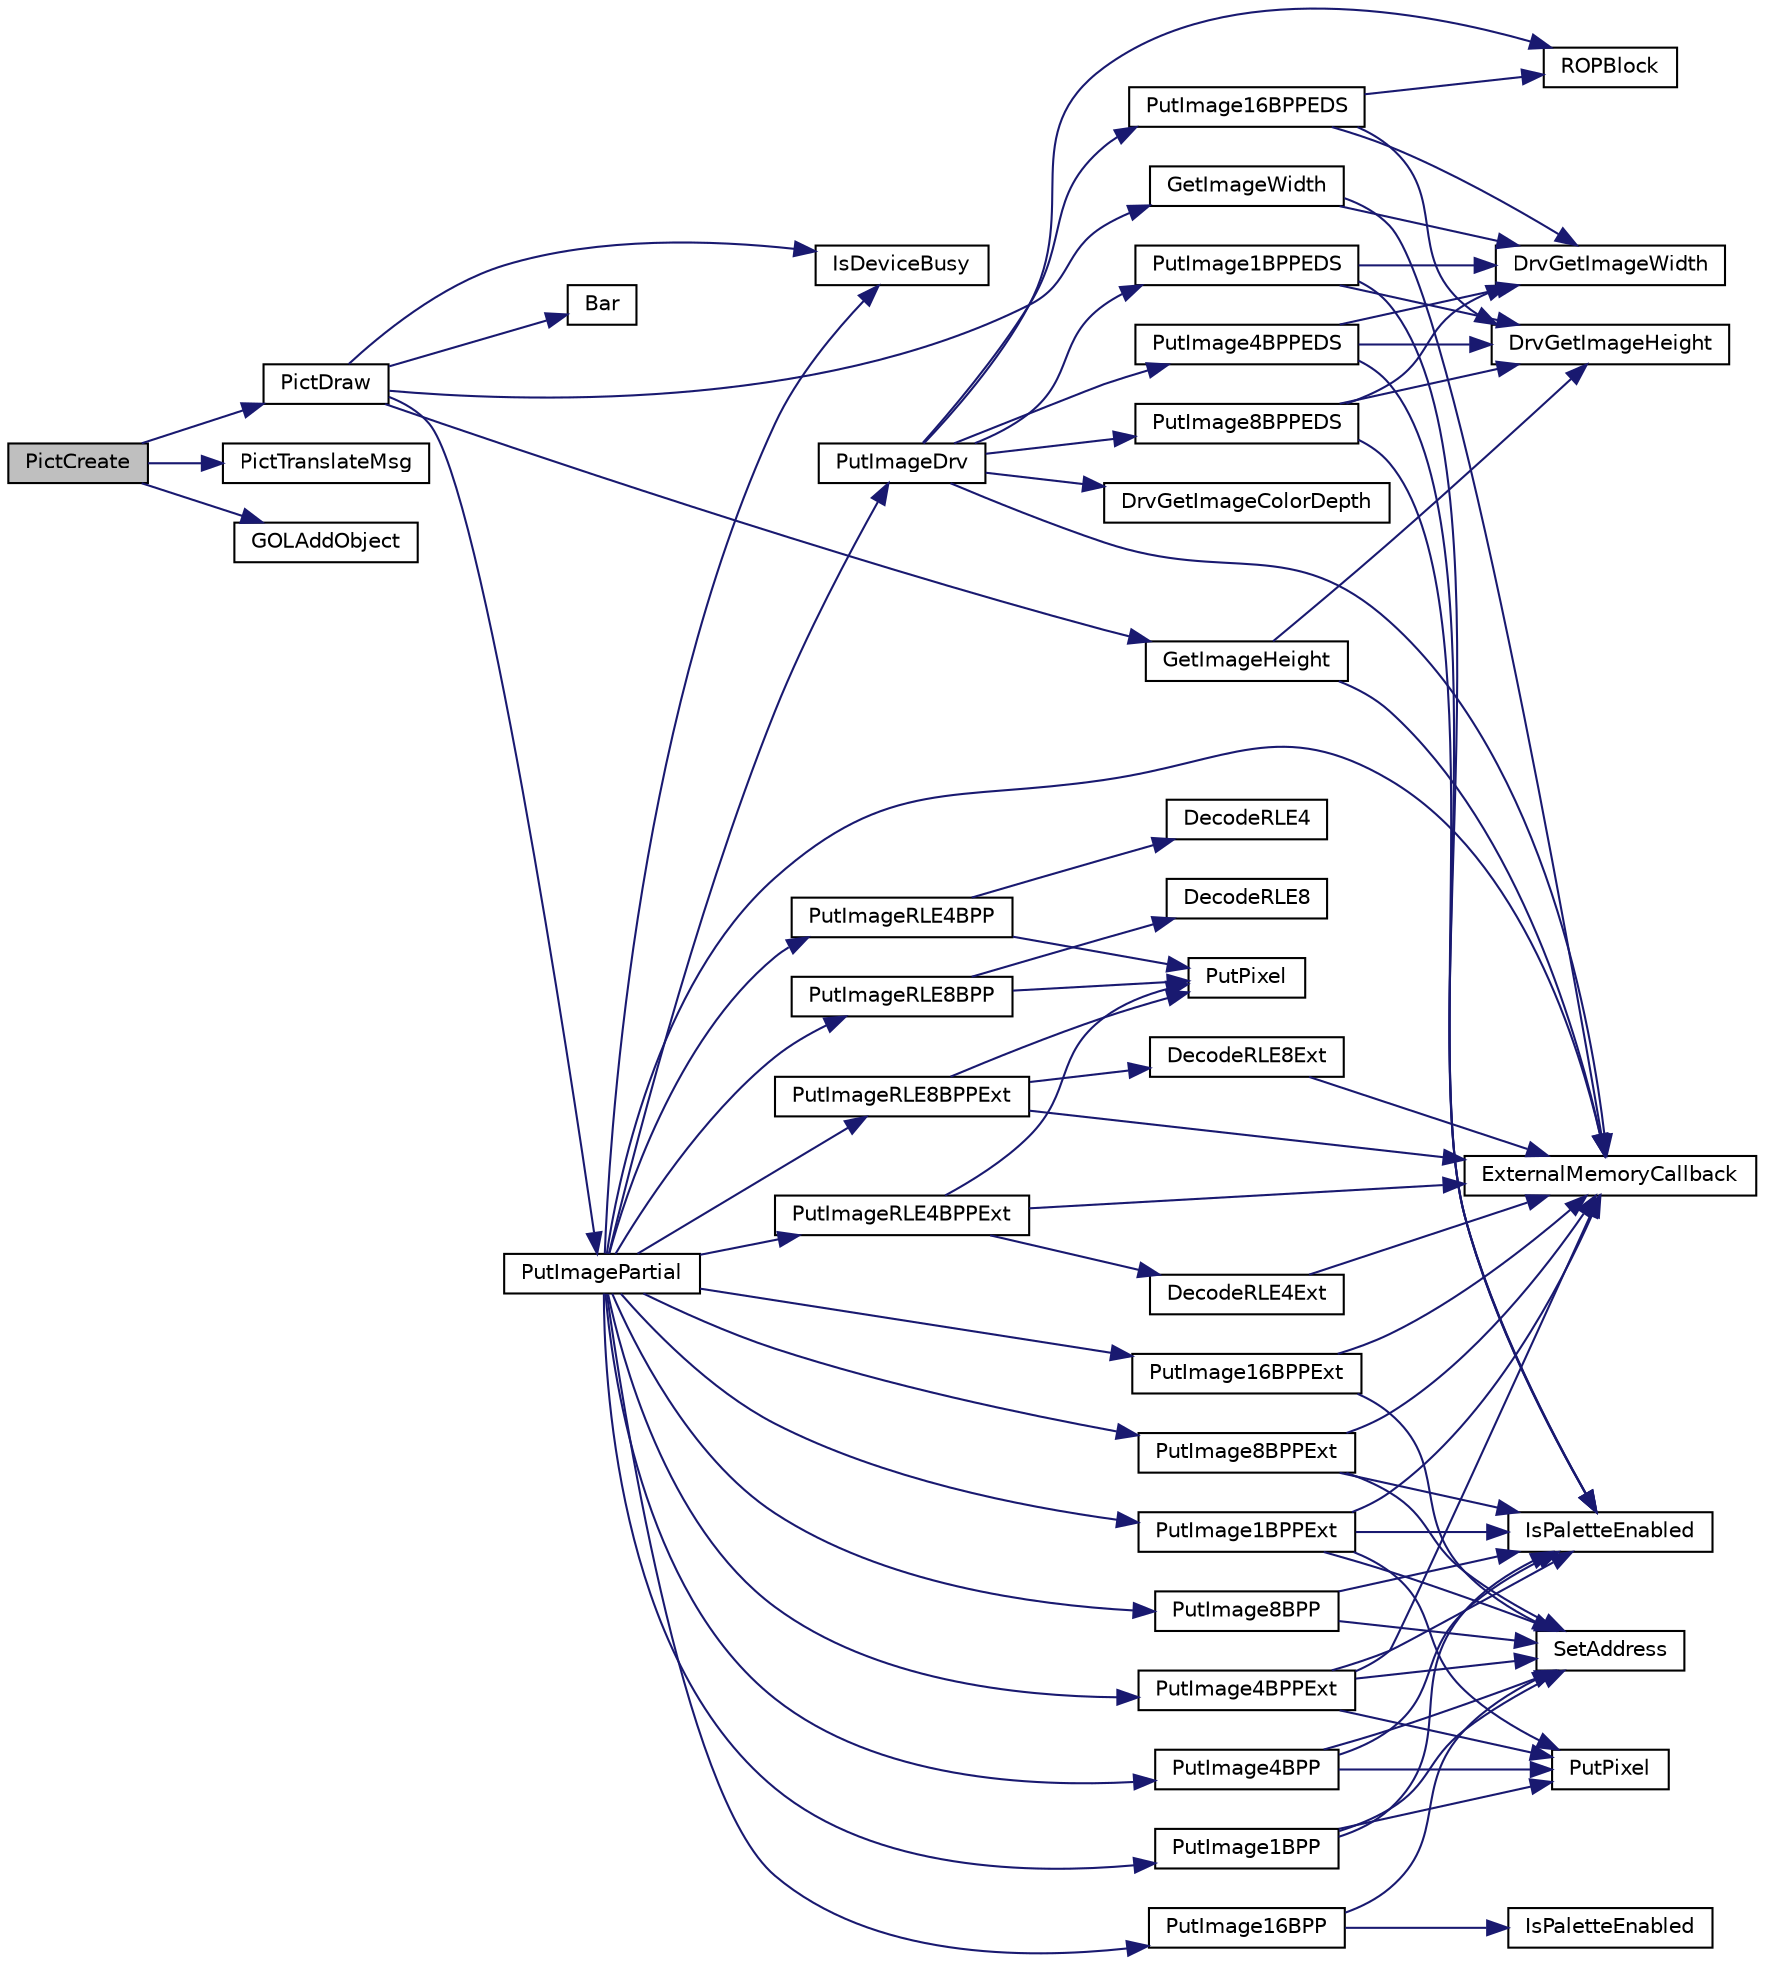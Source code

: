 digraph "PictCreate"
{
  edge [fontname="Helvetica",fontsize="10",labelfontname="Helvetica",labelfontsize="10"];
  node [fontname="Helvetica",fontsize="10",shape=record];
  rankdir="LR";
  Node1 [label="PictCreate",height=0.2,width=0.4,color="black", fillcolor="grey75", style="filled", fontcolor="black"];
  Node1 -> Node2 [color="midnightblue",fontsize="10",style="solid"];
  Node2 [label="PictDraw",height=0.2,width=0.4,color="black", fillcolor="white", style="filled",URL="$_picture_8c.html#a317a09c3c5d88b43a8473d9f3cd29475"];
  Node2 -> Node3 [color="midnightblue",fontsize="10",style="solid"];
  Node3 [label="IsDeviceBusy",height=0.2,width=0.4,color="black", fillcolor="white", style="filled",URL="$drv_t_f_t001_8c.html#a0ff44afc8539dc2bfe7acc1fce987b5a"];
  Node2 -> Node4 [color="midnightblue",fontsize="10",style="solid"];
  Node4 [label="Bar",height=0.2,width=0.4,color="black", fillcolor="white", style="filled",URL="$drv_t_f_t001_8c.html#a1127c70a0c39d3340abc25a4bd159c90"];
  Node2 -> Node5 [color="midnightblue",fontsize="10",style="solid"];
  Node5 [label="GetImageWidth",height=0.2,width=0.4,color="black", fillcolor="white", style="filled",URL="$mchp_gfx_drv_8c.html#a9d6b711f608c6280dbf3db965bf53f81"];
  Node5 -> Node6 [color="midnightblue",fontsize="10",style="solid"];
  Node6 [label="DrvGetImageWidth",height=0.2,width=0.4,color="black", fillcolor="white", style="filled",URL="$mchp_gfx_drv_8c.html#a05ead627e39e37639c948aeb1b0055e2"];
  Node5 -> Node7 [color="midnightblue",fontsize="10",style="solid"];
  Node7 [label="ExternalMemoryCallback",height=0.2,width=0.4,color="black", fillcolor="white", style="filled",URL="$_primitive_8h.html#ae99cb247f7820909774ce7f4d345fc55"];
  Node2 -> Node8 [color="midnightblue",fontsize="10",style="solid"];
  Node8 [label="GetImageHeight",height=0.2,width=0.4,color="black", fillcolor="white", style="filled",URL="$mchp_gfx_drv_8c.html#a735808e61dbe820f1d2cea86e0201b1c"];
  Node8 -> Node9 [color="midnightblue",fontsize="10",style="solid"];
  Node9 [label="DrvGetImageHeight",height=0.2,width=0.4,color="black", fillcolor="white", style="filled",URL="$mchp_gfx_drv_8c.html#a196ad1219f94614d21e8f7c20dfa9d54"];
  Node8 -> Node7 [color="midnightblue",fontsize="10",style="solid"];
  Node2 -> Node10 [color="midnightblue",fontsize="10",style="solid"];
  Node10 [label="PutImagePartial",height=0.2,width=0.4,color="black", fillcolor="white", style="filled",URL="$_primitive_8c.html#a6a90a4795b51e461d8efed81a7f98874"];
  Node10 -> Node3 [color="midnightblue",fontsize="10",style="solid"];
  Node10 -> Node11 [color="midnightblue",fontsize="10",style="solid"];
  Node11 [label="PutImageRLE4BPP",height=0.2,width=0.4,color="black", fillcolor="white", style="filled",URL="$_primitive_8c.html#a63a90474134e5c0f2848e00cf39ef574"];
  Node11 -> Node12 [color="midnightblue",fontsize="10",style="solid"];
  Node12 [label="DecodeRLE4",height=0.2,width=0.4,color="black", fillcolor="white", style="filled",URL="$_primitive_8c.html#a848d463f43e397ba75b9f8c5a1273da6"];
  Node11 -> Node13 [color="midnightblue",fontsize="10",style="solid"];
  Node13 [label="PutPixel",height=0.2,width=0.4,color="black", fillcolor="white", style="filled",URL="$_custom_display_driver_8c.html#a6cfa4c1d70b95212032ceea31f84406b"];
  Node10 -> Node14 [color="midnightblue",fontsize="10",style="solid"];
  Node14 [label="PutImageRLE8BPP",height=0.2,width=0.4,color="black", fillcolor="white", style="filled",URL="$_primitive_8c.html#a6af05a3ba8686a4530ba7248c0d6ce9f"];
  Node14 -> Node15 [color="midnightblue",fontsize="10",style="solid"];
  Node15 [label="DecodeRLE8",height=0.2,width=0.4,color="black", fillcolor="white", style="filled",URL="$_primitive_8c.html#acfe74d296794ccb5f0645944749cc581"];
  Node14 -> Node13 [color="midnightblue",fontsize="10",style="solid"];
  Node10 -> Node7 [color="midnightblue",fontsize="10",style="solid"];
  Node10 -> Node16 [color="midnightblue",fontsize="10",style="solid"];
  Node16 [label="PutImageRLE4BPPExt",height=0.2,width=0.4,color="black", fillcolor="white", style="filled",URL="$_primitive_8c.html#a7ca7a3f4f871178447c2d8f96bcec1f8"];
  Node16 -> Node7 [color="midnightblue",fontsize="10",style="solid"];
  Node16 -> Node17 [color="midnightblue",fontsize="10",style="solid"];
  Node17 [label="DecodeRLE4Ext",height=0.2,width=0.4,color="black", fillcolor="white", style="filled",URL="$_primitive_8c.html#a6f2622af424b3584230912fb0057cd19"];
  Node17 -> Node7 [color="midnightblue",fontsize="10",style="solid"];
  Node16 -> Node13 [color="midnightblue",fontsize="10",style="solid"];
  Node10 -> Node18 [color="midnightblue",fontsize="10",style="solid"];
  Node18 [label="PutImageRLE8BPPExt",height=0.2,width=0.4,color="black", fillcolor="white", style="filled",URL="$_primitive_8c.html#a42b04fbbc86862504eabe7f61aae37c5"];
  Node18 -> Node7 [color="midnightblue",fontsize="10",style="solid"];
  Node18 -> Node19 [color="midnightblue",fontsize="10",style="solid"];
  Node19 [label="DecodeRLE8Ext",height=0.2,width=0.4,color="black", fillcolor="white", style="filled",URL="$_primitive_8c.html#a422405083825a69dcffd13790bb016ca"];
  Node19 -> Node7 [color="midnightblue",fontsize="10",style="solid"];
  Node18 -> Node13 [color="midnightblue",fontsize="10",style="solid"];
  Node10 -> Node20 [color="midnightblue",fontsize="10",style="solid"];
  Node20 [label="PutImage1BPP",height=0.2,width=0.4,color="black", fillcolor="white", style="filled",URL="$_primitive_8c.html#a1717b4c69ac3827f414a7d0486a7e655"];
  Node20 -> Node21 [color="midnightblue",fontsize="10",style="solid"];
  Node21 [label="SetAddress",height=0.2,width=0.4,color="black", fillcolor="white", style="filled",URL="$drv_t_f_t002_8c.html#a9281d5cad6aa52650d4eba766210719d"];
  Node20 -> Node22 [color="midnightblue",fontsize="10",style="solid"];
  Node22 [label="IsPaletteEnabled",height=0.2,width=0.4,color="black", fillcolor="white", style="filled",URL="$mchp_gfx_drv_8c.html#a9c8f2ffee9f5da7b256c9d504b9524f3"];
  Node20 -> Node23 [color="midnightblue",fontsize="10",style="solid"];
  Node23 [label="PutPixel",height=0.2,width=0.4,color="black", fillcolor="white", style="filled",URL="$_u_c1610_8c.html#a6cfa4c1d70b95212032ceea31f84406b"];
  Node10 -> Node24 [color="midnightblue",fontsize="10",style="solid"];
  Node24 [label="PutImage4BPP",height=0.2,width=0.4,color="black", fillcolor="white", style="filled",URL="$_primitive_8c.html#a099026458e3911ba6beb08545ddcdfa9"];
  Node24 -> Node21 [color="midnightblue",fontsize="10",style="solid"];
  Node24 -> Node22 [color="midnightblue",fontsize="10",style="solid"];
  Node24 -> Node23 [color="midnightblue",fontsize="10",style="solid"];
  Node10 -> Node25 [color="midnightblue",fontsize="10",style="solid"];
  Node25 [label="PutImage8BPP",height=0.2,width=0.4,color="black", fillcolor="white", style="filled",URL="$_primitive_8c.html#a1715a28b2e6e02f0baf179dec184f0c8"];
  Node25 -> Node21 [color="midnightblue",fontsize="10",style="solid"];
  Node25 -> Node22 [color="midnightblue",fontsize="10",style="solid"];
  Node10 -> Node26 [color="midnightblue",fontsize="10",style="solid"];
  Node26 [label="PutImage16BPP",height=0.2,width=0.4,color="black", fillcolor="white", style="filled",URL="$_primitive_8c.html#abb8751f0f584034aef054a06b2bba5f7"];
  Node26 -> Node21 [color="midnightblue",fontsize="10",style="solid"];
  Node26 -> Node27 [color="midnightblue",fontsize="10",style="solid"];
  Node27 [label="IsPaletteEnabled",height=0.2,width=0.4,color="black", fillcolor="white", style="filled",URL="$_s_s_d1926_8c.html#a9c8f2ffee9f5da7b256c9d504b9524f3"];
  Node10 -> Node28 [color="midnightblue",fontsize="10",style="solid"];
  Node28 [label="PutImage1BPPExt",height=0.2,width=0.4,color="black", fillcolor="white", style="filled",URL="$_primitive_8c.html#a242fda49b42dd671038ccaf9d205826e"];
  Node28 -> Node7 [color="midnightblue",fontsize="10",style="solid"];
  Node28 -> Node21 [color="midnightblue",fontsize="10",style="solid"];
  Node28 -> Node22 [color="midnightblue",fontsize="10",style="solid"];
  Node28 -> Node23 [color="midnightblue",fontsize="10",style="solid"];
  Node10 -> Node29 [color="midnightblue",fontsize="10",style="solid"];
  Node29 [label="PutImage4BPPExt",height=0.2,width=0.4,color="black", fillcolor="white", style="filled",URL="$_primitive_8c.html#a0bc5cf9314b94cbf35785835990cbad2"];
  Node29 -> Node7 [color="midnightblue",fontsize="10",style="solid"];
  Node29 -> Node21 [color="midnightblue",fontsize="10",style="solid"];
  Node29 -> Node22 [color="midnightblue",fontsize="10",style="solid"];
  Node29 -> Node23 [color="midnightblue",fontsize="10",style="solid"];
  Node10 -> Node30 [color="midnightblue",fontsize="10",style="solid"];
  Node30 [label="PutImage8BPPExt",height=0.2,width=0.4,color="black", fillcolor="white", style="filled",URL="$_primitive_8c.html#ae117fa53fe06fd586a1c51111fe206ff"];
  Node30 -> Node7 [color="midnightblue",fontsize="10",style="solid"];
  Node30 -> Node21 [color="midnightblue",fontsize="10",style="solid"];
  Node30 -> Node22 [color="midnightblue",fontsize="10",style="solid"];
  Node10 -> Node31 [color="midnightblue",fontsize="10",style="solid"];
  Node31 [label="PutImage16BPPExt",height=0.2,width=0.4,color="black", fillcolor="white", style="filled",URL="$_primitive_8c.html#a9de6ce1bc7e46bbee388df540fdc5235"];
  Node31 -> Node7 [color="midnightblue",fontsize="10",style="solid"];
  Node31 -> Node21 [color="midnightblue",fontsize="10",style="solid"];
  Node10 -> Node32 [color="midnightblue",fontsize="10",style="solid"];
  Node32 [label="PutImageDrv",height=0.2,width=0.4,color="black", fillcolor="white", style="filled",URL="$mchp_gfx_drv_8c.html#aee191840b313f57571ea4d097776f467"];
  Node32 -> Node33 [color="midnightblue",fontsize="10",style="solid"];
  Node33 [label="ROPBlock",height=0.2,width=0.4,color="black", fillcolor="white", style="filled",URL="$mchp_gfx_drv_8c.html#a0c6cf4c2bc9ef68c22b09f6ced12e887"];
  Node32 -> Node7 [color="midnightblue",fontsize="10",style="solid"];
  Node32 -> Node34 [color="midnightblue",fontsize="10",style="solid"];
  Node34 [label="DrvGetImageColorDepth",height=0.2,width=0.4,color="black", fillcolor="white", style="filled",URL="$mchp_gfx_drv_8c.html#a8789e5b54f148a8f95277f12199ad908"];
  Node32 -> Node35 [color="midnightblue",fontsize="10",style="solid"];
  Node35 [label="PutImage1BPPEDS",height=0.2,width=0.4,color="black", fillcolor="white", style="filled",URL="$mchp_gfx_drv_8c.html#a4208b0edc173be1c383303a918036d21"];
  Node35 -> Node6 [color="midnightblue",fontsize="10",style="solid"];
  Node35 -> Node9 [color="midnightblue",fontsize="10",style="solid"];
  Node35 -> Node22 [color="midnightblue",fontsize="10",style="solid"];
  Node32 -> Node36 [color="midnightblue",fontsize="10",style="solid"];
  Node36 [label="PutImage4BPPEDS",height=0.2,width=0.4,color="black", fillcolor="white", style="filled",URL="$mchp_gfx_drv_8c.html#aa4f334e326f1e32b14b17588dedd6bc7"];
  Node36 -> Node6 [color="midnightblue",fontsize="10",style="solid"];
  Node36 -> Node9 [color="midnightblue",fontsize="10",style="solid"];
  Node36 -> Node22 [color="midnightblue",fontsize="10",style="solid"];
  Node32 -> Node37 [color="midnightblue",fontsize="10",style="solid"];
  Node37 [label="PutImage8BPPEDS",height=0.2,width=0.4,color="black", fillcolor="white", style="filled",URL="$mchp_gfx_drv_8c.html#a81bfde5cbdba014db52090c770cbf472"];
  Node37 -> Node6 [color="midnightblue",fontsize="10",style="solid"];
  Node37 -> Node9 [color="midnightblue",fontsize="10",style="solid"];
  Node37 -> Node22 [color="midnightblue",fontsize="10",style="solid"];
  Node32 -> Node38 [color="midnightblue",fontsize="10",style="solid"];
  Node38 [label="PutImage16BPPEDS",height=0.2,width=0.4,color="black", fillcolor="white", style="filled",URL="$mchp_gfx_drv_8c.html#a48026f6dba24749b390f5a671923da57"];
  Node38 -> Node6 [color="midnightblue",fontsize="10",style="solid"];
  Node38 -> Node9 [color="midnightblue",fontsize="10",style="solid"];
  Node38 -> Node33 [color="midnightblue",fontsize="10",style="solid"];
  Node1 -> Node39 [color="midnightblue",fontsize="10",style="solid"];
  Node39 [label="PictTranslateMsg",height=0.2,width=0.4,color="black", fillcolor="white", style="filled",URL="$_picture_8c.html#a6e272e10f9763f883be5de6b2471cf1d"];
  Node1 -> Node40 [color="midnightblue",fontsize="10",style="solid"];
  Node40 [label="GOLAddObject",height=0.2,width=0.4,color="black", fillcolor="white", style="filled",URL="$_g_o_l_8c.html#a94aae51b11bd0c190e5a4abed26658f7"];
}
